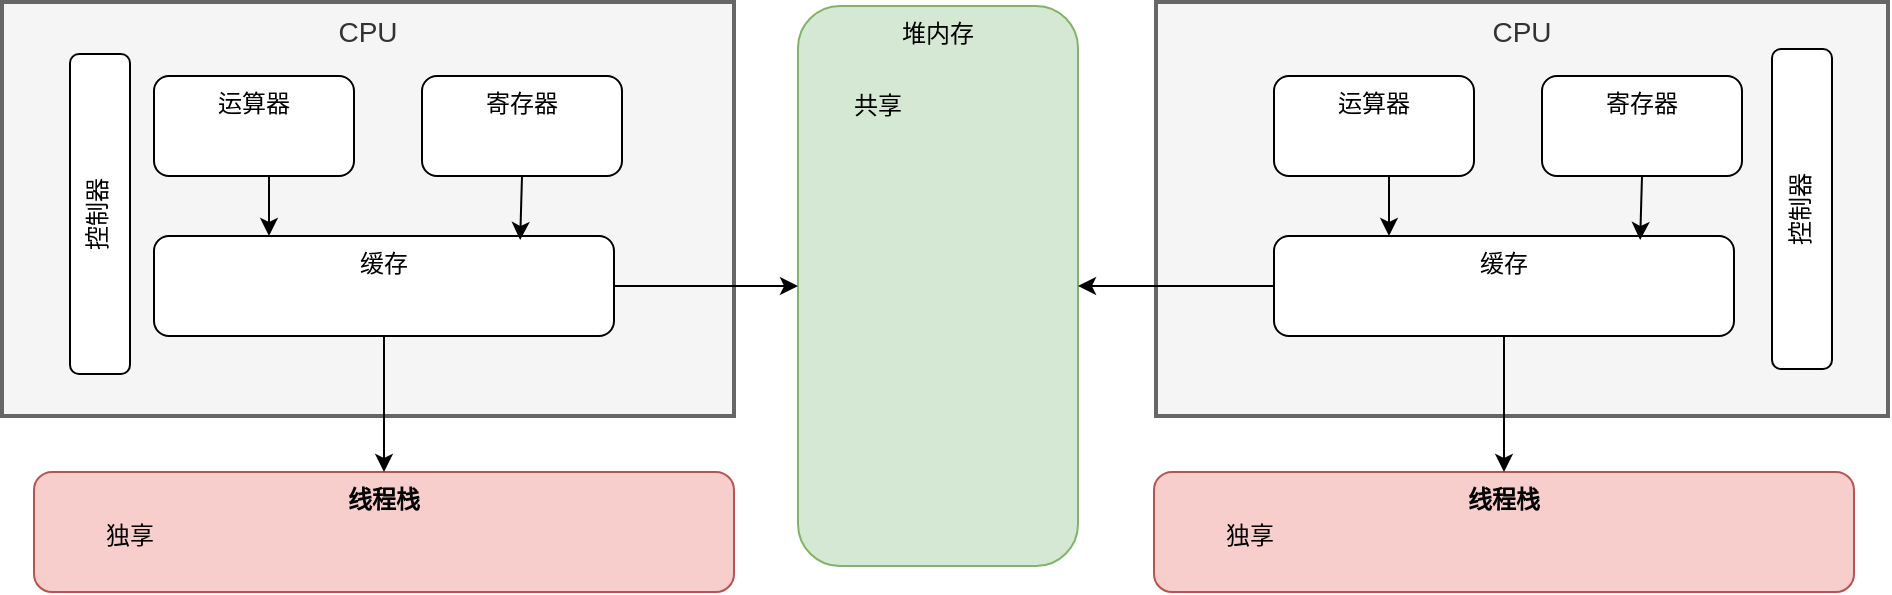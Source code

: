 <mxfile version="24.2.5" type="github">
  <diagram name="第 1 页" id="pJ7N7Mdcds2aRlb_ipgZ">
    <mxGraphModel dx="1434" dy="746" grid="1" gridSize="10" guides="1" tooltips="1" connect="1" arrows="1" fold="1" page="1" pageScale="1" pageWidth="827" pageHeight="1169" math="0" shadow="0">
      <root>
        <mxCell id="0" />
        <mxCell id="1" parent="0" />
        <mxCell id="a5jW0V6EEx6I8Ybxm_fT-1" value="CPU" style="rounded=0;whiteSpace=wrap;html=1;strokeWidth=2;fontSize=14;verticalAlign=top;fillColor=#f5f5f5;fontColor=#333333;strokeColor=#666666;" parent="1" vertex="1">
          <mxGeometry x="192" y="153" width="366" height="207" as="geometry" />
        </mxCell>
        <mxCell id="a5jW0V6EEx6I8Ybxm_fT-2" value="线程栈" style="rounded=1;whiteSpace=wrap;html=1;verticalAlign=top;fontStyle=1;fillColor=#f8cecc;strokeColor=#b85450;" parent="1" vertex="1">
          <mxGeometry x="208" y="388" width="350" height="60" as="geometry" />
        </mxCell>
        <mxCell id="a5jW0V6EEx6I8Ybxm_fT-3" value="堆内存" style="rounded=1;whiteSpace=wrap;html=1;verticalAlign=top;fillColor=#d5e8d4;strokeColor=#82b366;" parent="1" vertex="1">
          <mxGeometry x="590" y="155" width="140" height="280" as="geometry" />
        </mxCell>
        <mxCell id="a5jW0V6EEx6I8Ybxm_fT-13" style="edgeStyle=orthogonalEdgeStyle;rounded=0;orthogonalLoop=1;jettySize=auto;html=1;" parent="1" source="a5jW0V6EEx6I8Ybxm_fT-4" target="a5jW0V6EEx6I8Ybxm_fT-2" edge="1">
          <mxGeometry relative="1" as="geometry" />
        </mxCell>
        <mxCell id="a5jW0V6EEx6I8Ybxm_fT-14" style="edgeStyle=orthogonalEdgeStyle;rounded=0;orthogonalLoop=1;jettySize=auto;html=1;entryX=0;entryY=0.5;entryDx=0;entryDy=0;" parent="1" source="a5jW0V6EEx6I8Ybxm_fT-4" target="a5jW0V6EEx6I8Ybxm_fT-3" edge="1">
          <mxGeometry relative="1" as="geometry" />
        </mxCell>
        <mxCell id="a5jW0V6EEx6I8Ybxm_fT-4" value="缓存" style="rounded=1;whiteSpace=wrap;html=1;verticalAlign=top;" parent="1" vertex="1">
          <mxGeometry x="268" y="270" width="230" height="50" as="geometry" />
        </mxCell>
        <mxCell id="a5jW0V6EEx6I8Ybxm_fT-8" style="edgeStyle=orthogonalEdgeStyle;rounded=0;orthogonalLoop=1;jettySize=auto;html=1;exitX=0.5;exitY=1;exitDx=0;exitDy=0;entryX=0.25;entryY=0;entryDx=0;entryDy=0;" parent="1" source="a5jW0V6EEx6I8Ybxm_fT-5" target="a5jW0V6EEx6I8Ybxm_fT-4" edge="1">
          <mxGeometry relative="1" as="geometry" />
        </mxCell>
        <mxCell id="a5jW0V6EEx6I8Ybxm_fT-5" value="运算器" style="rounded=1;whiteSpace=wrap;html=1;verticalAlign=top;" parent="1" vertex="1">
          <mxGeometry x="268" y="190" width="100" height="50" as="geometry" />
        </mxCell>
        <mxCell id="a5jW0V6EEx6I8Ybxm_fT-6" value="寄存器" style="rounded=1;whiteSpace=wrap;html=1;verticalAlign=top;" parent="1" vertex="1">
          <mxGeometry x="402" y="190" width="100" height="50" as="geometry" />
        </mxCell>
        <mxCell id="a5jW0V6EEx6I8Ybxm_fT-11" style="edgeStyle=orthogonalEdgeStyle;rounded=0;orthogonalLoop=1;jettySize=auto;html=1;exitX=0.5;exitY=1;exitDx=0;exitDy=0;entryX=0.796;entryY=0.04;entryDx=0;entryDy=0;entryPerimeter=0;" parent="1" source="a5jW0V6EEx6I8Ybxm_fT-6" target="a5jW0V6EEx6I8Ybxm_fT-4" edge="1">
          <mxGeometry relative="1" as="geometry" />
        </mxCell>
        <mxCell id="a5jW0V6EEx6I8Ybxm_fT-15" value="控制器" style="rounded=1;whiteSpace=wrap;html=1;verticalAlign=top;horizontal=0;" parent="1" vertex="1">
          <mxGeometry x="226" y="179" width="30" height="160" as="geometry" />
        </mxCell>
        <mxCell id="a5jW0V6EEx6I8Ybxm_fT-16" value="独享" style="text;html=1;align=center;verticalAlign=middle;whiteSpace=wrap;rounded=0;" parent="1" vertex="1">
          <mxGeometry x="226" y="405" width="60" height="30" as="geometry" />
        </mxCell>
        <mxCell id="a5jW0V6EEx6I8Ybxm_fT-17" value="共享" style="text;html=1;align=center;verticalAlign=middle;whiteSpace=wrap;rounded=0;" parent="1" vertex="1">
          <mxGeometry x="600" y="190" width="60" height="30" as="geometry" />
        </mxCell>
        <mxCell id="tjFyL2OWvYXIKuJbvQwm-1" value="CPU" style="rounded=0;whiteSpace=wrap;html=1;strokeWidth=2;fontSize=14;verticalAlign=top;fillColor=#f5f5f5;fontColor=#333333;strokeColor=#666666;" vertex="1" parent="1">
          <mxGeometry x="769" y="153" width="366" height="207" as="geometry" />
        </mxCell>
        <mxCell id="tjFyL2OWvYXIKuJbvQwm-2" value="线程栈" style="rounded=1;whiteSpace=wrap;html=1;verticalAlign=top;fontStyle=1;fillColor=#f8cecc;strokeColor=#b85450;" vertex="1" parent="1">
          <mxGeometry x="768" y="388" width="350" height="60" as="geometry" />
        </mxCell>
        <mxCell id="tjFyL2OWvYXIKuJbvQwm-3" style="edgeStyle=orthogonalEdgeStyle;rounded=0;orthogonalLoop=1;jettySize=auto;html=1;" edge="1" parent="1" source="tjFyL2OWvYXIKuJbvQwm-4" target="tjFyL2OWvYXIKuJbvQwm-2">
          <mxGeometry relative="1" as="geometry" />
        </mxCell>
        <mxCell id="tjFyL2OWvYXIKuJbvQwm-11" style="edgeStyle=orthogonalEdgeStyle;rounded=0;orthogonalLoop=1;jettySize=auto;html=1;entryX=1;entryY=0.5;entryDx=0;entryDy=0;" edge="1" parent="1" source="tjFyL2OWvYXIKuJbvQwm-4" target="a5jW0V6EEx6I8Ybxm_fT-3">
          <mxGeometry relative="1" as="geometry">
            <mxPoint x="740" y="305" as="targetPoint" />
          </mxGeometry>
        </mxCell>
        <mxCell id="tjFyL2OWvYXIKuJbvQwm-4" value="缓存" style="rounded=1;whiteSpace=wrap;html=1;verticalAlign=top;" vertex="1" parent="1">
          <mxGeometry x="828" y="270" width="230" height="50" as="geometry" />
        </mxCell>
        <mxCell id="tjFyL2OWvYXIKuJbvQwm-5" style="edgeStyle=orthogonalEdgeStyle;rounded=0;orthogonalLoop=1;jettySize=auto;html=1;exitX=0.5;exitY=1;exitDx=0;exitDy=0;entryX=0.25;entryY=0;entryDx=0;entryDy=0;" edge="1" parent="1" source="tjFyL2OWvYXIKuJbvQwm-6" target="tjFyL2OWvYXIKuJbvQwm-4">
          <mxGeometry relative="1" as="geometry" />
        </mxCell>
        <mxCell id="tjFyL2OWvYXIKuJbvQwm-6" value="运算器" style="rounded=1;whiteSpace=wrap;html=1;verticalAlign=top;" vertex="1" parent="1">
          <mxGeometry x="828" y="190" width="100" height="50" as="geometry" />
        </mxCell>
        <mxCell id="tjFyL2OWvYXIKuJbvQwm-7" value="寄存器" style="rounded=1;whiteSpace=wrap;html=1;verticalAlign=top;" vertex="1" parent="1">
          <mxGeometry x="962" y="190" width="100" height="50" as="geometry" />
        </mxCell>
        <mxCell id="tjFyL2OWvYXIKuJbvQwm-8" style="edgeStyle=orthogonalEdgeStyle;rounded=0;orthogonalLoop=1;jettySize=auto;html=1;exitX=0.5;exitY=1;exitDx=0;exitDy=0;entryX=0.796;entryY=0.04;entryDx=0;entryDy=0;entryPerimeter=0;" edge="1" parent="1" source="tjFyL2OWvYXIKuJbvQwm-7" target="tjFyL2OWvYXIKuJbvQwm-4">
          <mxGeometry relative="1" as="geometry" />
        </mxCell>
        <mxCell id="tjFyL2OWvYXIKuJbvQwm-9" value="控制器" style="rounded=1;whiteSpace=wrap;html=1;verticalAlign=top;horizontal=0;" vertex="1" parent="1">
          <mxGeometry x="1077" y="176.5" width="30" height="160" as="geometry" />
        </mxCell>
        <mxCell id="tjFyL2OWvYXIKuJbvQwm-10" value="独享" style="text;html=1;align=center;verticalAlign=middle;whiteSpace=wrap;rounded=0;" vertex="1" parent="1">
          <mxGeometry x="786" y="405" width="60" height="30" as="geometry" />
        </mxCell>
      </root>
    </mxGraphModel>
  </diagram>
</mxfile>
